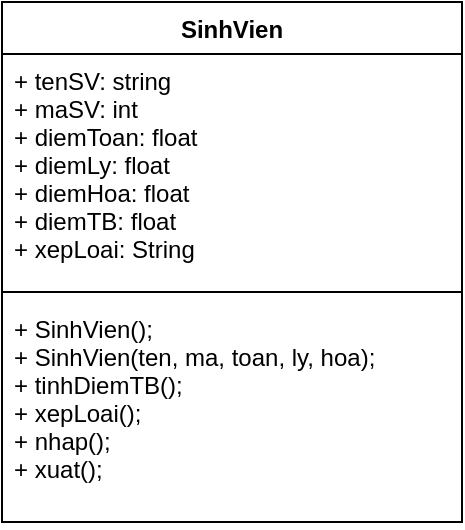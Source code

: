 <mxfile version="14.4.8" type="github">
  <diagram id="fFWCFoptUsp6qO4R4GOw" name="Page-1">
    <mxGraphModel dx="1038" dy="532" grid="1" gridSize="10" guides="1" tooltips="1" connect="1" arrows="1" fold="1" page="1" pageScale="1" pageWidth="827" pageHeight="1169" math="0" shadow="0">
      <root>
        <mxCell id="0" />
        <mxCell id="1" parent="0" />
        <mxCell id="zKnBD9OOjZ6qVMltD_tS-1" value="SinhVien" style="swimlane;fontStyle=1;align=center;verticalAlign=top;childLayout=stackLayout;horizontal=1;startSize=26;horizontalStack=0;resizeParent=1;resizeParentMax=0;resizeLast=0;collapsible=1;marginBottom=0;" vertex="1" parent="1">
          <mxGeometry x="320" y="160" width="230" height="260" as="geometry" />
        </mxCell>
        <mxCell id="zKnBD9OOjZ6qVMltD_tS-2" value="+ tenSV: string&#xa;+ maSV: int&#xa;+ diemToan: float&#xa;+ diemLy: float&#xa;+ diemHoa: float&#xa;+ diemTB: float&#xa;+ xepLoai: String" style="text;strokeColor=none;fillColor=none;align=left;verticalAlign=top;spacingLeft=4;spacingRight=4;overflow=hidden;rotatable=0;points=[[0,0.5],[1,0.5]];portConstraint=eastwest;" vertex="1" parent="zKnBD9OOjZ6qVMltD_tS-1">
          <mxGeometry y="26" width="230" height="114" as="geometry" />
        </mxCell>
        <mxCell id="zKnBD9OOjZ6qVMltD_tS-3" value="" style="line;strokeWidth=1;fillColor=none;align=left;verticalAlign=middle;spacingTop=-1;spacingLeft=3;spacingRight=3;rotatable=0;labelPosition=right;points=[];portConstraint=eastwest;" vertex="1" parent="zKnBD9OOjZ6qVMltD_tS-1">
          <mxGeometry y="140" width="230" height="10" as="geometry" />
        </mxCell>
        <mxCell id="zKnBD9OOjZ6qVMltD_tS-4" value="+ SinhVien();&#xa;+ SinhVien(ten, ma, toan, ly, hoa);&#xa;+ tinhDiemTB();&#xa;+ xepLoai();&#xa;+ nhap();&#xa;+ xuat();" style="text;strokeColor=none;fillColor=none;align=left;verticalAlign=top;spacingLeft=4;spacingRight=4;overflow=hidden;rotatable=0;points=[[0,0.5],[1,0.5]];portConstraint=eastwest;" vertex="1" parent="zKnBD9OOjZ6qVMltD_tS-1">
          <mxGeometry y="150" width="230" height="110" as="geometry" />
        </mxCell>
      </root>
    </mxGraphModel>
  </diagram>
</mxfile>
